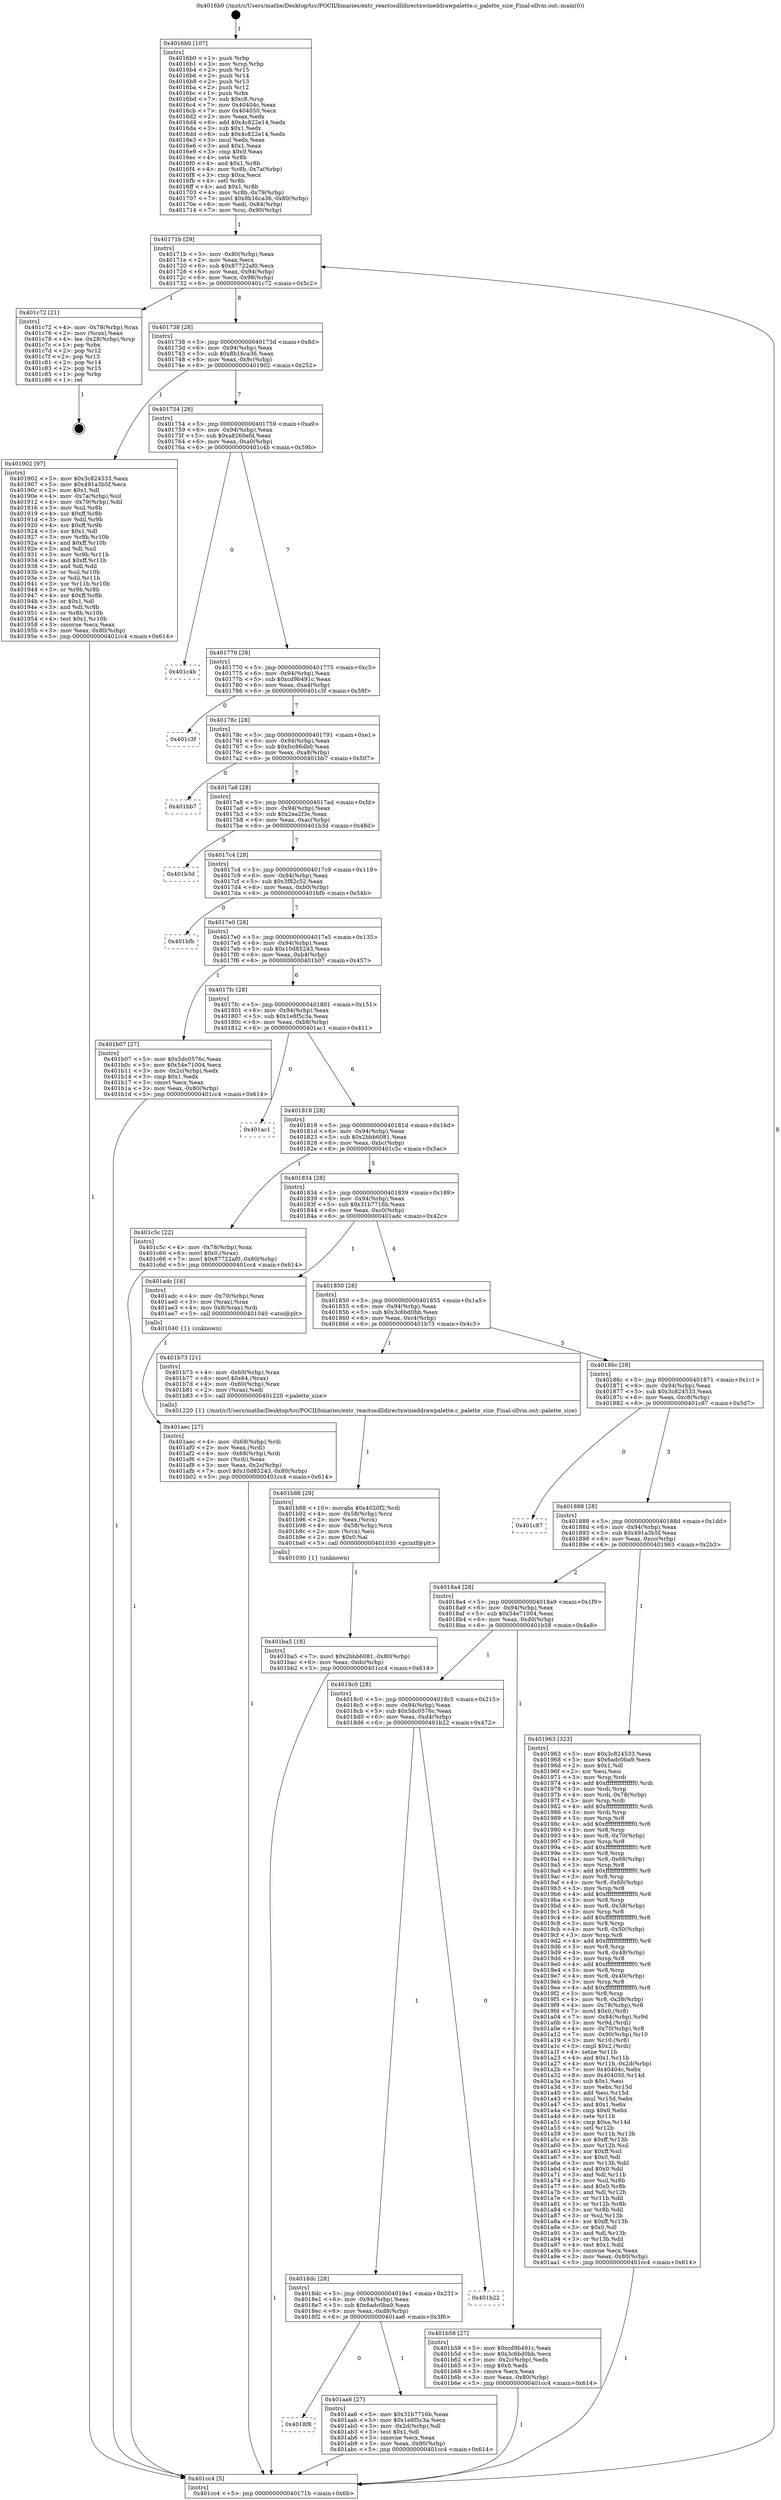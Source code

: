 digraph "0x4016b0" {
  label = "0x4016b0 (/mnt/c/Users/mathe/Desktop/tcc/POCII/binaries/extr_reactosdlldirectxwineddrawpalette.c_palette_size_Final-ollvm.out::main(0))"
  labelloc = "t"
  node[shape=record]

  Entry [label="",width=0.3,height=0.3,shape=circle,fillcolor=black,style=filled]
  "0x40171b" [label="{
     0x40171b [29]\l
     | [instrs]\l
     &nbsp;&nbsp;0x40171b \<+3\>: mov -0x80(%rbp),%eax\l
     &nbsp;&nbsp;0x40171e \<+2\>: mov %eax,%ecx\l
     &nbsp;&nbsp;0x401720 \<+6\>: sub $0x87722af0,%ecx\l
     &nbsp;&nbsp;0x401726 \<+6\>: mov %eax,-0x94(%rbp)\l
     &nbsp;&nbsp;0x40172c \<+6\>: mov %ecx,-0x98(%rbp)\l
     &nbsp;&nbsp;0x401732 \<+6\>: je 0000000000401c72 \<main+0x5c2\>\l
  }"]
  "0x401c72" [label="{
     0x401c72 [21]\l
     | [instrs]\l
     &nbsp;&nbsp;0x401c72 \<+4\>: mov -0x78(%rbp),%rax\l
     &nbsp;&nbsp;0x401c76 \<+2\>: mov (%rax),%eax\l
     &nbsp;&nbsp;0x401c78 \<+4\>: lea -0x28(%rbp),%rsp\l
     &nbsp;&nbsp;0x401c7c \<+1\>: pop %rbx\l
     &nbsp;&nbsp;0x401c7d \<+2\>: pop %r12\l
     &nbsp;&nbsp;0x401c7f \<+2\>: pop %r13\l
     &nbsp;&nbsp;0x401c81 \<+2\>: pop %r14\l
     &nbsp;&nbsp;0x401c83 \<+2\>: pop %r15\l
     &nbsp;&nbsp;0x401c85 \<+1\>: pop %rbp\l
     &nbsp;&nbsp;0x401c86 \<+1\>: ret\l
  }"]
  "0x401738" [label="{
     0x401738 [28]\l
     | [instrs]\l
     &nbsp;&nbsp;0x401738 \<+5\>: jmp 000000000040173d \<main+0x8d\>\l
     &nbsp;&nbsp;0x40173d \<+6\>: mov -0x94(%rbp),%eax\l
     &nbsp;&nbsp;0x401743 \<+5\>: sub $0x8b16ca36,%eax\l
     &nbsp;&nbsp;0x401748 \<+6\>: mov %eax,-0x9c(%rbp)\l
     &nbsp;&nbsp;0x40174e \<+6\>: je 0000000000401902 \<main+0x252\>\l
  }"]
  Exit [label="",width=0.3,height=0.3,shape=circle,fillcolor=black,style=filled,peripheries=2]
  "0x401902" [label="{
     0x401902 [97]\l
     | [instrs]\l
     &nbsp;&nbsp;0x401902 \<+5\>: mov $0x3c824533,%eax\l
     &nbsp;&nbsp;0x401907 \<+5\>: mov $0x491a3b5f,%ecx\l
     &nbsp;&nbsp;0x40190c \<+2\>: mov $0x1,%dl\l
     &nbsp;&nbsp;0x40190e \<+4\>: mov -0x7a(%rbp),%sil\l
     &nbsp;&nbsp;0x401912 \<+4\>: mov -0x79(%rbp),%dil\l
     &nbsp;&nbsp;0x401916 \<+3\>: mov %sil,%r8b\l
     &nbsp;&nbsp;0x401919 \<+4\>: xor $0xff,%r8b\l
     &nbsp;&nbsp;0x40191d \<+3\>: mov %dil,%r9b\l
     &nbsp;&nbsp;0x401920 \<+4\>: xor $0xff,%r9b\l
     &nbsp;&nbsp;0x401924 \<+3\>: xor $0x1,%dl\l
     &nbsp;&nbsp;0x401927 \<+3\>: mov %r8b,%r10b\l
     &nbsp;&nbsp;0x40192a \<+4\>: and $0xff,%r10b\l
     &nbsp;&nbsp;0x40192e \<+3\>: and %dl,%sil\l
     &nbsp;&nbsp;0x401931 \<+3\>: mov %r9b,%r11b\l
     &nbsp;&nbsp;0x401934 \<+4\>: and $0xff,%r11b\l
     &nbsp;&nbsp;0x401938 \<+3\>: and %dl,%dil\l
     &nbsp;&nbsp;0x40193b \<+3\>: or %sil,%r10b\l
     &nbsp;&nbsp;0x40193e \<+3\>: or %dil,%r11b\l
     &nbsp;&nbsp;0x401941 \<+3\>: xor %r11b,%r10b\l
     &nbsp;&nbsp;0x401944 \<+3\>: or %r9b,%r8b\l
     &nbsp;&nbsp;0x401947 \<+4\>: xor $0xff,%r8b\l
     &nbsp;&nbsp;0x40194b \<+3\>: or $0x1,%dl\l
     &nbsp;&nbsp;0x40194e \<+3\>: and %dl,%r8b\l
     &nbsp;&nbsp;0x401951 \<+3\>: or %r8b,%r10b\l
     &nbsp;&nbsp;0x401954 \<+4\>: test $0x1,%r10b\l
     &nbsp;&nbsp;0x401958 \<+3\>: cmovne %ecx,%eax\l
     &nbsp;&nbsp;0x40195b \<+3\>: mov %eax,-0x80(%rbp)\l
     &nbsp;&nbsp;0x40195e \<+5\>: jmp 0000000000401cc4 \<main+0x614\>\l
  }"]
  "0x401754" [label="{
     0x401754 [28]\l
     | [instrs]\l
     &nbsp;&nbsp;0x401754 \<+5\>: jmp 0000000000401759 \<main+0xa9\>\l
     &nbsp;&nbsp;0x401759 \<+6\>: mov -0x94(%rbp),%eax\l
     &nbsp;&nbsp;0x40175f \<+5\>: sub $0xa8260efd,%eax\l
     &nbsp;&nbsp;0x401764 \<+6\>: mov %eax,-0xa0(%rbp)\l
     &nbsp;&nbsp;0x40176a \<+6\>: je 0000000000401c4b \<main+0x59b\>\l
  }"]
  "0x401cc4" [label="{
     0x401cc4 [5]\l
     | [instrs]\l
     &nbsp;&nbsp;0x401cc4 \<+5\>: jmp 000000000040171b \<main+0x6b\>\l
  }"]
  "0x4016b0" [label="{
     0x4016b0 [107]\l
     | [instrs]\l
     &nbsp;&nbsp;0x4016b0 \<+1\>: push %rbp\l
     &nbsp;&nbsp;0x4016b1 \<+3\>: mov %rsp,%rbp\l
     &nbsp;&nbsp;0x4016b4 \<+2\>: push %r15\l
     &nbsp;&nbsp;0x4016b6 \<+2\>: push %r14\l
     &nbsp;&nbsp;0x4016b8 \<+2\>: push %r13\l
     &nbsp;&nbsp;0x4016ba \<+2\>: push %r12\l
     &nbsp;&nbsp;0x4016bc \<+1\>: push %rbx\l
     &nbsp;&nbsp;0x4016bd \<+7\>: sub $0xc8,%rsp\l
     &nbsp;&nbsp;0x4016c4 \<+7\>: mov 0x40404c,%eax\l
     &nbsp;&nbsp;0x4016cb \<+7\>: mov 0x404050,%ecx\l
     &nbsp;&nbsp;0x4016d2 \<+2\>: mov %eax,%edx\l
     &nbsp;&nbsp;0x4016d4 \<+6\>: add $0x4c822e14,%edx\l
     &nbsp;&nbsp;0x4016da \<+3\>: sub $0x1,%edx\l
     &nbsp;&nbsp;0x4016dd \<+6\>: sub $0x4c822e14,%edx\l
     &nbsp;&nbsp;0x4016e3 \<+3\>: imul %edx,%eax\l
     &nbsp;&nbsp;0x4016e6 \<+3\>: and $0x1,%eax\l
     &nbsp;&nbsp;0x4016e9 \<+3\>: cmp $0x0,%eax\l
     &nbsp;&nbsp;0x4016ec \<+4\>: sete %r8b\l
     &nbsp;&nbsp;0x4016f0 \<+4\>: and $0x1,%r8b\l
     &nbsp;&nbsp;0x4016f4 \<+4\>: mov %r8b,-0x7a(%rbp)\l
     &nbsp;&nbsp;0x4016f8 \<+3\>: cmp $0xa,%ecx\l
     &nbsp;&nbsp;0x4016fb \<+4\>: setl %r8b\l
     &nbsp;&nbsp;0x4016ff \<+4\>: and $0x1,%r8b\l
     &nbsp;&nbsp;0x401703 \<+4\>: mov %r8b,-0x79(%rbp)\l
     &nbsp;&nbsp;0x401707 \<+7\>: movl $0x8b16ca36,-0x80(%rbp)\l
     &nbsp;&nbsp;0x40170e \<+6\>: mov %edi,-0x84(%rbp)\l
     &nbsp;&nbsp;0x401714 \<+7\>: mov %rsi,-0x90(%rbp)\l
  }"]
  "0x401ba5" [label="{
     0x401ba5 [18]\l
     | [instrs]\l
     &nbsp;&nbsp;0x401ba5 \<+7\>: movl $0x2bbb6081,-0x80(%rbp)\l
     &nbsp;&nbsp;0x401bac \<+6\>: mov %eax,-0xdc(%rbp)\l
     &nbsp;&nbsp;0x401bb2 \<+5\>: jmp 0000000000401cc4 \<main+0x614\>\l
  }"]
  "0x401c4b" [label="{
     0x401c4b\l
  }", style=dashed]
  "0x401770" [label="{
     0x401770 [28]\l
     | [instrs]\l
     &nbsp;&nbsp;0x401770 \<+5\>: jmp 0000000000401775 \<main+0xc5\>\l
     &nbsp;&nbsp;0x401775 \<+6\>: mov -0x94(%rbp),%eax\l
     &nbsp;&nbsp;0x40177b \<+5\>: sub $0xcd9b491c,%eax\l
     &nbsp;&nbsp;0x401780 \<+6\>: mov %eax,-0xa4(%rbp)\l
     &nbsp;&nbsp;0x401786 \<+6\>: je 0000000000401c3f \<main+0x58f\>\l
  }"]
  "0x401b88" [label="{
     0x401b88 [29]\l
     | [instrs]\l
     &nbsp;&nbsp;0x401b88 \<+10\>: movabs $0x4020f2,%rdi\l
     &nbsp;&nbsp;0x401b92 \<+4\>: mov -0x58(%rbp),%rcx\l
     &nbsp;&nbsp;0x401b96 \<+2\>: mov %eax,(%rcx)\l
     &nbsp;&nbsp;0x401b98 \<+4\>: mov -0x58(%rbp),%rcx\l
     &nbsp;&nbsp;0x401b9c \<+2\>: mov (%rcx),%esi\l
     &nbsp;&nbsp;0x401b9e \<+2\>: mov $0x0,%al\l
     &nbsp;&nbsp;0x401ba0 \<+5\>: call 0000000000401030 \<printf@plt\>\l
     | [calls]\l
     &nbsp;&nbsp;0x401030 \{1\} (unknown)\l
  }"]
  "0x401c3f" [label="{
     0x401c3f\l
  }", style=dashed]
  "0x40178c" [label="{
     0x40178c [28]\l
     | [instrs]\l
     &nbsp;&nbsp;0x40178c \<+5\>: jmp 0000000000401791 \<main+0xe1\>\l
     &nbsp;&nbsp;0x401791 \<+6\>: mov -0x94(%rbp),%eax\l
     &nbsp;&nbsp;0x401797 \<+5\>: sub $0xfcc86db0,%eax\l
     &nbsp;&nbsp;0x40179c \<+6\>: mov %eax,-0xa8(%rbp)\l
     &nbsp;&nbsp;0x4017a2 \<+6\>: je 0000000000401bb7 \<main+0x507\>\l
  }"]
  "0x401aec" [label="{
     0x401aec [27]\l
     | [instrs]\l
     &nbsp;&nbsp;0x401aec \<+4\>: mov -0x68(%rbp),%rdi\l
     &nbsp;&nbsp;0x401af0 \<+2\>: mov %eax,(%rdi)\l
     &nbsp;&nbsp;0x401af2 \<+4\>: mov -0x68(%rbp),%rdi\l
     &nbsp;&nbsp;0x401af6 \<+2\>: mov (%rdi),%eax\l
     &nbsp;&nbsp;0x401af8 \<+3\>: mov %eax,-0x2c(%rbp)\l
     &nbsp;&nbsp;0x401afb \<+7\>: movl $0x10d85243,-0x80(%rbp)\l
     &nbsp;&nbsp;0x401b02 \<+5\>: jmp 0000000000401cc4 \<main+0x614\>\l
  }"]
  "0x401bb7" [label="{
     0x401bb7\l
  }", style=dashed]
  "0x4017a8" [label="{
     0x4017a8 [28]\l
     | [instrs]\l
     &nbsp;&nbsp;0x4017a8 \<+5\>: jmp 00000000004017ad \<main+0xfd\>\l
     &nbsp;&nbsp;0x4017ad \<+6\>: mov -0x94(%rbp),%eax\l
     &nbsp;&nbsp;0x4017b3 \<+5\>: sub $0x2ea2f3e,%eax\l
     &nbsp;&nbsp;0x4017b8 \<+6\>: mov %eax,-0xac(%rbp)\l
     &nbsp;&nbsp;0x4017be \<+6\>: je 0000000000401b3d \<main+0x48d\>\l
  }"]
  "0x4018f8" [label="{
     0x4018f8\l
  }", style=dashed]
  "0x401b3d" [label="{
     0x401b3d\l
  }", style=dashed]
  "0x4017c4" [label="{
     0x4017c4 [28]\l
     | [instrs]\l
     &nbsp;&nbsp;0x4017c4 \<+5\>: jmp 00000000004017c9 \<main+0x119\>\l
     &nbsp;&nbsp;0x4017c9 \<+6\>: mov -0x94(%rbp),%eax\l
     &nbsp;&nbsp;0x4017cf \<+5\>: sub $0x3f82c52,%eax\l
     &nbsp;&nbsp;0x4017d4 \<+6\>: mov %eax,-0xb0(%rbp)\l
     &nbsp;&nbsp;0x4017da \<+6\>: je 0000000000401bfb \<main+0x54b\>\l
  }"]
  "0x401aa6" [label="{
     0x401aa6 [27]\l
     | [instrs]\l
     &nbsp;&nbsp;0x401aa6 \<+5\>: mov $0x31b7716b,%eax\l
     &nbsp;&nbsp;0x401aab \<+5\>: mov $0x1e8f5c3a,%ecx\l
     &nbsp;&nbsp;0x401ab0 \<+3\>: mov -0x2d(%rbp),%dl\l
     &nbsp;&nbsp;0x401ab3 \<+3\>: test $0x1,%dl\l
     &nbsp;&nbsp;0x401ab6 \<+3\>: cmovne %ecx,%eax\l
     &nbsp;&nbsp;0x401ab9 \<+3\>: mov %eax,-0x80(%rbp)\l
     &nbsp;&nbsp;0x401abc \<+5\>: jmp 0000000000401cc4 \<main+0x614\>\l
  }"]
  "0x401bfb" [label="{
     0x401bfb\l
  }", style=dashed]
  "0x4017e0" [label="{
     0x4017e0 [28]\l
     | [instrs]\l
     &nbsp;&nbsp;0x4017e0 \<+5\>: jmp 00000000004017e5 \<main+0x135\>\l
     &nbsp;&nbsp;0x4017e5 \<+6\>: mov -0x94(%rbp),%eax\l
     &nbsp;&nbsp;0x4017eb \<+5\>: sub $0x10d85243,%eax\l
     &nbsp;&nbsp;0x4017f0 \<+6\>: mov %eax,-0xb4(%rbp)\l
     &nbsp;&nbsp;0x4017f6 \<+6\>: je 0000000000401b07 \<main+0x457\>\l
  }"]
  "0x4018dc" [label="{
     0x4018dc [28]\l
     | [instrs]\l
     &nbsp;&nbsp;0x4018dc \<+5\>: jmp 00000000004018e1 \<main+0x231\>\l
     &nbsp;&nbsp;0x4018e1 \<+6\>: mov -0x94(%rbp),%eax\l
     &nbsp;&nbsp;0x4018e7 \<+5\>: sub $0x6adc0ba9,%eax\l
     &nbsp;&nbsp;0x4018ec \<+6\>: mov %eax,-0xd8(%rbp)\l
     &nbsp;&nbsp;0x4018f2 \<+6\>: je 0000000000401aa6 \<main+0x3f6\>\l
  }"]
  "0x401b07" [label="{
     0x401b07 [27]\l
     | [instrs]\l
     &nbsp;&nbsp;0x401b07 \<+5\>: mov $0x5dc0576c,%eax\l
     &nbsp;&nbsp;0x401b0c \<+5\>: mov $0x54e71004,%ecx\l
     &nbsp;&nbsp;0x401b11 \<+3\>: mov -0x2c(%rbp),%edx\l
     &nbsp;&nbsp;0x401b14 \<+3\>: cmp $0x1,%edx\l
     &nbsp;&nbsp;0x401b17 \<+3\>: cmovl %ecx,%eax\l
     &nbsp;&nbsp;0x401b1a \<+3\>: mov %eax,-0x80(%rbp)\l
     &nbsp;&nbsp;0x401b1d \<+5\>: jmp 0000000000401cc4 \<main+0x614\>\l
  }"]
  "0x4017fc" [label="{
     0x4017fc [28]\l
     | [instrs]\l
     &nbsp;&nbsp;0x4017fc \<+5\>: jmp 0000000000401801 \<main+0x151\>\l
     &nbsp;&nbsp;0x401801 \<+6\>: mov -0x94(%rbp),%eax\l
     &nbsp;&nbsp;0x401807 \<+5\>: sub $0x1e8f5c3a,%eax\l
     &nbsp;&nbsp;0x40180c \<+6\>: mov %eax,-0xb8(%rbp)\l
     &nbsp;&nbsp;0x401812 \<+6\>: je 0000000000401ac1 \<main+0x411\>\l
  }"]
  "0x401b22" [label="{
     0x401b22\l
  }", style=dashed]
  "0x401ac1" [label="{
     0x401ac1\l
  }", style=dashed]
  "0x401818" [label="{
     0x401818 [28]\l
     | [instrs]\l
     &nbsp;&nbsp;0x401818 \<+5\>: jmp 000000000040181d \<main+0x16d\>\l
     &nbsp;&nbsp;0x40181d \<+6\>: mov -0x94(%rbp),%eax\l
     &nbsp;&nbsp;0x401823 \<+5\>: sub $0x2bbb6081,%eax\l
     &nbsp;&nbsp;0x401828 \<+6\>: mov %eax,-0xbc(%rbp)\l
     &nbsp;&nbsp;0x40182e \<+6\>: je 0000000000401c5c \<main+0x5ac\>\l
  }"]
  "0x4018c0" [label="{
     0x4018c0 [28]\l
     | [instrs]\l
     &nbsp;&nbsp;0x4018c0 \<+5\>: jmp 00000000004018c5 \<main+0x215\>\l
     &nbsp;&nbsp;0x4018c5 \<+6\>: mov -0x94(%rbp),%eax\l
     &nbsp;&nbsp;0x4018cb \<+5\>: sub $0x5dc0576c,%eax\l
     &nbsp;&nbsp;0x4018d0 \<+6\>: mov %eax,-0xd4(%rbp)\l
     &nbsp;&nbsp;0x4018d6 \<+6\>: je 0000000000401b22 \<main+0x472\>\l
  }"]
  "0x401c5c" [label="{
     0x401c5c [22]\l
     | [instrs]\l
     &nbsp;&nbsp;0x401c5c \<+4\>: mov -0x78(%rbp),%rax\l
     &nbsp;&nbsp;0x401c60 \<+6\>: movl $0x0,(%rax)\l
     &nbsp;&nbsp;0x401c66 \<+7\>: movl $0x87722af0,-0x80(%rbp)\l
     &nbsp;&nbsp;0x401c6d \<+5\>: jmp 0000000000401cc4 \<main+0x614\>\l
  }"]
  "0x401834" [label="{
     0x401834 [28]\l
     | [instrs]\l
     &nbsp;&nbsp;0x401834 \<+5\>: jmp 0000000000401839 \<main+0x189\>\l
     &nbsp;&nbsp;0x401839 \<+6\>: mov -0x94(%rbp),%eax\l
     &nbsp;&nbsp;0x40183f \<+5\>: sub $0x31b7716b,%eax\l
     &nbsp;&nbsp;0x401844 \<+6\>: mov %eax,-0xc0(%rbp)\l
     &nbsp;&nbsp;0x40184a \<+6\>: je 0000000000401adc \<main+0x42c\>\l
  }"]
  "0x401b58" [label="{
     0x401b58 [27]\l
     | [instrs]\l
     &nbsp;&nbsp;0x401b58 \<+5\>: mov $0xcd9b491c,%eax\l
     &nbsp;&nbsp;0x401b5d \<+5\>: mov $0x3c6bd0bb,%ecx\l
     &nbsp;&nbsp;0x401b62 \<+3\>: mov -0x2c(%rbp),%edx\l
     &nbsp;&nbsp;0x401b65 \<+3\>: cmp $0x0,%edx\l
     &nbsp;&nbsp;0x401b68 \<+3\>: cmove %ecx,%eax\l
     &nbsp;&nbsp;0x401b6b \<+3\>: mov %eax,-0x80(%rbp)\l
     &nbsp;&nbsp;0x401b6e \<+5\>: jmp 0000000000401cc4 \<main+0x614\>\l
  }"]
  "0x401adc" [label="{
     0x401adc [16]\l
     | [instrs]\l
     &nbsp;&nbsp;0x401adc \<+4\>: mov -0x70(%rbp),%rax\l
     &nbsp;&nbsp;0x401ae0 \<+3\>: mov (%rax),%rax\l
     &nbsp;&nbsp;0x401ae3 \<+4\>: mov 0x8(%rax),%rdi\l
     &nbsp;&nbsp;0x401ae7 \<+5\>: call 0000000000401040 \<atoi@plt\>\l
     | [calls]\l
     &nbsp;&nbsp;0x401040 \{1\} (unknown)\l
  }"]
  "0x401850" [label="{
     0x401850 [28]\l
     | [instrs]\l
     &nbsp;&nbsp;0x401850 \<+5\>: jmp 0000000000401855 \<main+0x1a5\>\l
     &nbsp;&nbsp;0x401855 \<+6\>: mov -0x94(%rbp),%eax\l
     &nbsp;&nbsp;0x40185b \<+5\>: sub $0x3c6bd0bb,%eax\l
     &nbsp;&nbsp;0x401860 \<+6\>: mov %eax,-0xc4(%rbp)\l
     &nbsp;&nbsp;0x401866 \<+6\>: je 0000000000401b73 \<main+0x4c3\>\l
  }"]
  "0x4018a4" [label="{
     0x4018a4 [28]\l
     | [instrs]\l
     &nbsp;&nbsp;0x4018a4 \<+5\>: jmp 00000000004018a9 \<main+0x1f9\>\l
     &nbsp;&nbsp;0x4018a9 \<+6\>: mov -0x94(%rbp),%eax\l
     &nbsp;&nbsp;0x4018af \<+5\>: sub $0x54e71004,%eax\l
     &nbsp;&nbsp;0x4018b4 \<+6\>: mov %eax,-0xd0(%rbp)\l
     &nbsp;&nbsp;0x4018ba \<+6\>: je 0000000000401b58 \<main+0x4a8\>\l
  }"]
  "0x401b73" [label="{
     0x401b73 [21]\l
     | [instrs]\l
     &nbsp;&nbsp;0x401b73 \<+4\>: mov -0x60(%rbp),%rax\l
     &nbsp;&nbsp;0x401b77 \<+6\>: movl $0x64,(%rax)\l
     &nbsp;&nbsp;0x401b7d \<+4\>: mov -0x60(%rbp),%rax\l
     &nbsp;&nbsp;0x401b81 \<+2\>: mov (%rax),%edi\l
     &nbsp;&nbsp;0x401b83 \<+5\>: call 0000000000401220 \<palette_size\>\l
     | [calls]\l
     &nbsp;&nbsp;0x401220 \{1\} (/mnt/c/Users/mathe/Desktop/tcc/POCII/binaries/extr_reactosdlldirectxwineddrawpalette.c_palette_size_Final-ollvm.out::palette_size)\l
  }"]
  "0x40186c" [label="{
     0x40186c [28]\l
     | [instrs]\l
     &nbsp;&nbsp;0x40186c \<+5\>: jmp 0000000000401871 \<main+0x1c1\>\l
     &nbsp;&nbsp;0x401871 \<+6\>: mov -0x94(%rbp),%eax\l
     &nbsp;&nbsp;0x401877 \<+5\>: sub $0x3c824533,%eax\l
     &nbsp;&nbsp;0x40187c \<+6\>: mov %eax,-0xc8(%rbp)\l
     &nbsp;&nbsp;0x401882 \<+6\>: je 0000000000401c87 \<main+0x5d7\>\l
  }"]
  "0x401963" [label="{
     0x401963 [323]\l
     | [instrs]\l
     &nbsp;&nbsp;0x401963 \<+5\>: mov $0x3c824533,%eax\l
     &nbsp;&nbsp;0x401968 \<+5\>: mov $0x6adc0ba9,%ecx\l
     &nbsp;&nbsp;0x40196d \<+2\>: mov $0x1,%dl\l
     &nbsp;&nbsp;0x40196f \<+2\>: xor %esi,%esi\l
     &nbsp;&nbsp;0x401971 \<+3\>: mov %rsp,%rdi\l
     &nbsp;&nbsp;0x401974 \<+4\>: add $0xfffffffffffffff0,%rdi\l
     &nbsp;&nbsp;0x401978 \<+3\>: mov %rdi,%rsp\l
     &nbsp;&nbsp;0x40197b \<+4\>: mov %rdi,-0x78(%rbp)\l
     &nbsp;&nbsp;0x40197f \<+3\>: mov %rsp,%rdi\l
     &nbsp;&nbsp;0x401982 \<+4\>: add $0xfffffffffffffff0,%rdi\l
     &nbsp;&nbsp;0x401986 \<+3\>: mov %rdi,%rsp\l
     &nbsp;&nbsp;0x401989 \<+3\>: mov %rsp,%r8\l
     &nbsp;&nbsp;0x40198c \<+4\>: add $0xfffffffffffffff0,%r8\l
     &nbsp;&nbsp;0x401990 \<+3\>: mov %r8,%rsp\l
     &nbsp;&nbsp;0x401993 \<+4\>: mov %r8,-0x70(%rbp)\l
     &nbsp;&nbsp;0x401997 \<+3\>: mov %rsp,%r8\l
     &nbsp;&nbsp;0x40199a \<+4\>: add $0xfffffffffffffff0,%r8\l
     &nbsp;&nbsp;0x40199e \<+3\>: mov %r8,%rsp\l
     &nbsp;&nbsp;0x4019a1 \<+4\>: mov %r8,-0x68(%rbp)\l
     &nbsp;&nbsp;0x4019a5 \<+3\>: mov %rsp,%r8\l
     &nbsp;&nbsp;0x4019a8 \<+4\>: add $0xfffffffffffffff0,%r8\l
     &nbsp;&nbsp;0x4019ac \<+3\>: mov %r8,%rsp\l
     &nbsp;&nbsp;0x4019af \<+4\>: mov %r8,-0x60(%rbp)\l
     &nbsp;&nbsp;0x4019b3 \<+3\>: mov %rsp,%r8\l
     &nbsp;&nbsp;0x4019b6 \<+4\>: add $0xfffffffffffffff0,%r8\l
     &nbsp;&nbsp;0x4019ba \<+3\>: mov %r8,%rsp\l
     &nbsp;&nbsp;0x4019bd \<+4\>: mov %r8,-0x58(%rbp)\l
     &nbsp;&nbsp;0x4019c1 \<+3\>: mov %rsp,%r8\l
     &nbsp;&nbsp;0x4019c4 \<+4\>: add $0xfffffffffffffff0,%r8\l
     &nbsp;&nbsp;0x4019c8 \<+3\>: mov %r8,%rsp\l
     &nbsp;&nbsp;0x4019cb \<+4\>: mov %r8,-0x50(%rbp)\l
     &nbsp;&nbsp;0x4019cf \<+3\>: mov %rsp,%r8\l
     &nbsp;&nbsp;0x4019d2 \<+4\>: add $0xfffffffffffffff0,%r8\l
     &nbsp;&nbsp;0x4019d6 \<+3\>: mov %r8,%rsp\l
     &nbsp;&nbsp;0x4019d9 \<+4\>: mov %r8,-0x48(%rbp)\l
     &nbsp;&nbsp;0x4019dd \<+3\>: mov %rsp,%r8\l
     &nbsp;&nbsp;0x4019e0 \<+4\>: add $0xfffffffffffffff0,%r8\l
     &nbsp;&nbsp;0x4019e4 \<+3\>: mov %r8,%rsp\l
     &nbsp;&nbsp;0x4019e7 \<+4\>: mov %r8,-0x40(%rbp)\l
     &nbsp;&nbsp;0x4019eb \<+3\>: mov %rsp,%r8\l
     &nbsp;&nbsp;0x4019ee \<+4\>: add $0xfffffffffffffff0,%r8\l
     &nbsp;&nbsp;0x4019f2 \<+3\>: mov %r8,%rsp\l
     &nbsp;&nbsp;0x4019f5 \<+4\>: mov %r8,-0x38(%rbp)\l
     &nbsp;&nbsp;0x4019f9 \<+4\>: mov -0x78(%rbp),%r8\l
     &nbsp;&nbsp;0x4019fd \<+7\>: movl $0x0,(%r8)\l
     &nbsp;&nbsp;0x401a04 \<+7\>: mov -0x84(%rbp),%r9d\l
     &nbsp;&nbsp;0x401a0b \<+3\>: mov %r9d,(%rdi)\l
     &nbsp;&nbsp;0x401a0e \<+4\>: mov -0x70(%rbp),%r8\l
     &nbsp;&nbsp;0x401a12 \<+7\>: mov -0x90(%rbp),%r10\l
     &nbsp;&nbsp;0x401a19 \<+3\>: mov %r10,(%r8)\l
     &nbsp;&nbsp;0x401a1c \<+3\>: cmpl $0x2,(%rdi)\l
     &nbsp;&nbsp;0x401a1f \<+4\>: setne %r11b\l
     &nbsp;&nbsp;0x401a23 \<+4\>: and $0x1,%r11b\l
     &nbsp;&nbsp;0x401a27 \<+4\>: mov %r11b,-0x2d(%rbp)\l
     &nbsp;&nbsp;0x401a2b \<+7\>: mov 0x40404c,%ebx\l
     &nbsp;&nbsp;0x401a32 \<+8\>: mov 0x404050,%r14d\l
     &nbsp;&nbsp;0x401a3a \<+3\>: sub $0x1,%esi\l
     &nbsp;&nbsp;0x401a3d \<+3\>: mov %ebx,%r15d\l
     &nbsp;&nbsp;0x401a40 \<+3\>: add %esi,%r15d\l
     &nbsp;&nbsp;0x401a43 \<+4\>: imul %r15d,%ebx\l
     &nbsp;&nbsp;0x401a47 \<+3\>: and $0x1,%ebx\l
     &nbsp;&nbsp;0x401a4a \<+3\>: cmp $0x0,%ebx\l
     &nbsp;&nbsp;0x401a4d \<+4\>: sete %r11b\l
     &nbsp;&nbsp;0x401a51 \<+4\>: cmp $0xa,%r14d\l
     &nbsp;&nbsp;0x401a55 \<+4\>: setl %r12b\l
     &nbsp;&nbsp;0x401a59 \<+3\>: mov %r11b,%r13b\l
     &nbsp;&nbsp;0x401a5c \<+4\>: xor $0xff,%r13b\l
     &nbsp;&nbsp;0x401a60 \<+3\>: mov %r12b,%sil\l
     &nbsp;&nbsp;0x401a63 \<+4\>: xor $0xff,%sil\l
     &nbsp;&nbsp;0x401a67 \<+3\>: xor $0x0,%dl\l
     &nbsp;&nbsp;0x401a6a \<+3\>: mov %r13b,%dil\l
     &nbsp;&nbsp;0x401a6d \<+4\>: and $0x0,%dil\l
     &nbsp;&nbsp;0x401a71 \<+3\>: and %dl,%r11b\l
     &nbsp;&nbsp;0x401a74 \<+3\>: mov %sil,%r8b\l
     &nbsp;&nbsp;0x401a77 \<+4\>: and $0x0,%r8b\l
     &nbsp;&nbsp;0x401a7b \<+3\>: and %dl,%r12b\l
     &nbsp;&nbsp;0x401a7e \<+3\>: or %r11b,%dil\l
     &nbsp;&nbsp;0x401a81 \<+3\>: or %r12b,%r8b\l
     &nbsp;&nbsp;0x401a84 \<+3\>: xor %r8b,%dil\l
     &nbsp;&nbsp;0x401a87 \<+3\>: or %sil,%r13b\l
     &nbsp;&nbsp;0x401a8a \<+4\>: xor $0xff,%r13b\l
     &nbsp;&nbsp;0x401a8e \<+3\>: or $0x0,%dl\l
     &nbsp;&nbsp;0x401a91 \<+3\>: and %dl,%r13b\l
     &nbsp;&nbsp;0x401a94 \<+3\>: or %r13b,%dil\l
     &nbsp;&nbsp;0x401a97 \<+4\>: test $0x1,%dil\l
     &nbsp;&nbsp;0x401a9b \<+3\>: cmovne %ecx,%eax\l
     &nbsp;&nbsp;0x401a9e \<+3\>: mov %eax,-0x80(%rbp)\l
     &nbsp;&nbsp;0x401aa1 \<+5\>: jmp 0000000000401cc4 \<main+0x614\>\l
  }"]
  "0x401c87" [label="{
     0x401c87\l
  }", style=dashed]
  "0x401888" [label="{
     0x401888 [28]\l
     | [instrs]\l
     &nbsp;&nbsp;0x401888 \<+5\>: jmp 000000000040188d \<main+0x1dd\>\l
     &nbsp;&nbsp;0x40188d \<+6\>: mov -0x94(%rbp),%eax\l
     &nbsp;&nbsp;0x401893 \<+5\>: sub $0x491a3b5f,%eax\l
     &nbsp;&nbsp;0x401898 \<+6\>: mov %eax,-0xcc(%rbp)\l
     &nbsp;&nbsp;0x40189e \<+6\>: je 0000000000401963 \<main+0x2b3\>\l
  }"]
  Entry -> "0x4016b0" [label=" 1"]
  "0x40171b" -> "0x401c72" [label=" 1"]
  "0x40171b" -> "0x401738" [label=" 8"]
  "0x401c72" -> Exit [label=" 1"]
  "0x401738" -> "0x401902" [label=" 1"]
  "0x401738" -> "0x401754" [label=" 7"]
  "0x401902" -> "0x401cc4" [label=" 1"]
  "0x4016b0" -> "0x40171b" [label=" 1"]
  "0x401cc4" -> "0x40171b" [label=" 8"]
  "0x401c5c" -> "0x401cc4" [label=" 1"]
  "0x401754" -> "0x401c4b" [label=" 0"]
  "0x401754" -> "0x401770" [label=" 7"]
  "0x401ba5" -> "0x401cc4" [label=" 1"]
  "0x401770" -> "0x401c3f" [label=" 0"]
  "0x401770" -> "0x40178c" [label=" 7"]
  "0x401b88" -> "0x401ba5" [label=" 1"]
  "0x40178c" -> "0x401bb7" [label=" 0"]
  "0x40178c" -> "0x4017a8" [label=" 7"]
  "0x401b73" -> "0x401b88" [label=" 1"]
  "0x4017a8" -> "0x401b3d" [label=" 0"]
  "0x4017a8" -> "0x4017c4" [label=" 7"]
  "0x401b58" -> "0x401cc4" [label=" 1"]
  "0x4017c4" -> "0x401bfb" [label=" 0"]
  "0x4017c4" -> "0x4017e0" [label=" 7"]
  "0x401b07" -> "0x401cc4" [label=" 1"]
  "0x4017e0" -> "0x401b07" [label=" 1"]
  "0x4017e0" -> "0x4017fc" [label=" 6"]
  "0x401adc" -> "0x401aec" [label=" 1"]
  "0x4017fc" -> "0x401ac1" [label=" 0"]
  "0x4017fc" -> "0x401818" [label=" 6"]
  "0x401aa6" -> "0x401cc4" [label=" 1"]
  "0x401818" -> "0x401c5c" [label=" 1"]
  "0x401818" -> "0x401834" [label=" 5"]
  "0x4018dc" -> "0x401aa6" [label=" 1"]
  "0x401834" -> "0x401adc" [label=" 1"]
  "0x401834" -> "0x401850" [label=" 4"]
  "0x401aec" -> "0x401cc4" [label=" 1"]
  "0x401850" -> "0x401b73" [label=" 1"]
  "0x401850" -> "0x40186c" [label=" 3"]
  "0x4018dc" -> "0x4018f8" [label=" 0"]
  "0x40186c" -> "0x401c87" [label=" 0"]
  "0x40186c" -> "0x401888" [label=" 3"]
  "0x4018a4" -> "0x4018c0" [label=" 1"]
  "0x401888" -> "0x401963" [label=" 1"]
  "0x401888" -> "0x4018a4" [label=" 2"]
  "0x4018c0" -> "0x401b22" [label=" 0"]
  "0x401963" -> "0x401cc4" [label=" 1"]
  "0x4018c0" -> "0x4018dc" [label=" 1"]
  "0x4018a4" -> "0x401b58" [label=" 1"]
}
